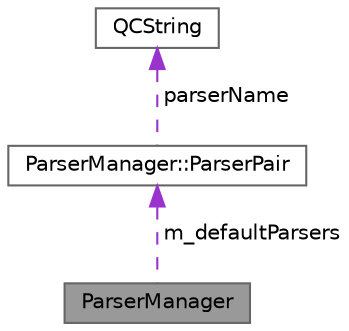 digraph "ParserManager"
{
 // INTERACTIVE_SVG=YES
 // LATEX_PDF_SIZE
  bgcolor="transparent";
  edge [fontname=Helvetica,fontsize=10,labelfontname=Helvetica,labelfontsize=10];
  node [fontname=Helvetica,fontsize=10,shape=box,height=0.2,width=0.4];
  Node1 [label="ParserManager",height=0.2,width=0.4,color="gray40", fillcolor="grey60", style="filled", fontcolor="black",tooltip="Manages programming language parsers."];
  Node2 -> Node1 [dir="back",color="darkorchid3",style="dashed",label=" m_defaultParsers" ];
  Node2 [label="ParserManager::ParserPair",height=0.2,width=0.4,color="gray40", fillcolor="white", style="filled",URL="$df/d04/struct_parser_manager_1_1_parser_pair.html",tooltip=" "];
  Node3 -> Node2 [dir="back",color="darkorchid3",style="dashed",label=" parserName" ];
  Node3 [label="QCString",height=0.2,width=0.4,color="gray40", fillcolor="white", style="filled",URL="$d9/d45/class_q_c_string.html",tooltip="This is an alternative implementation of QCString."];
}
